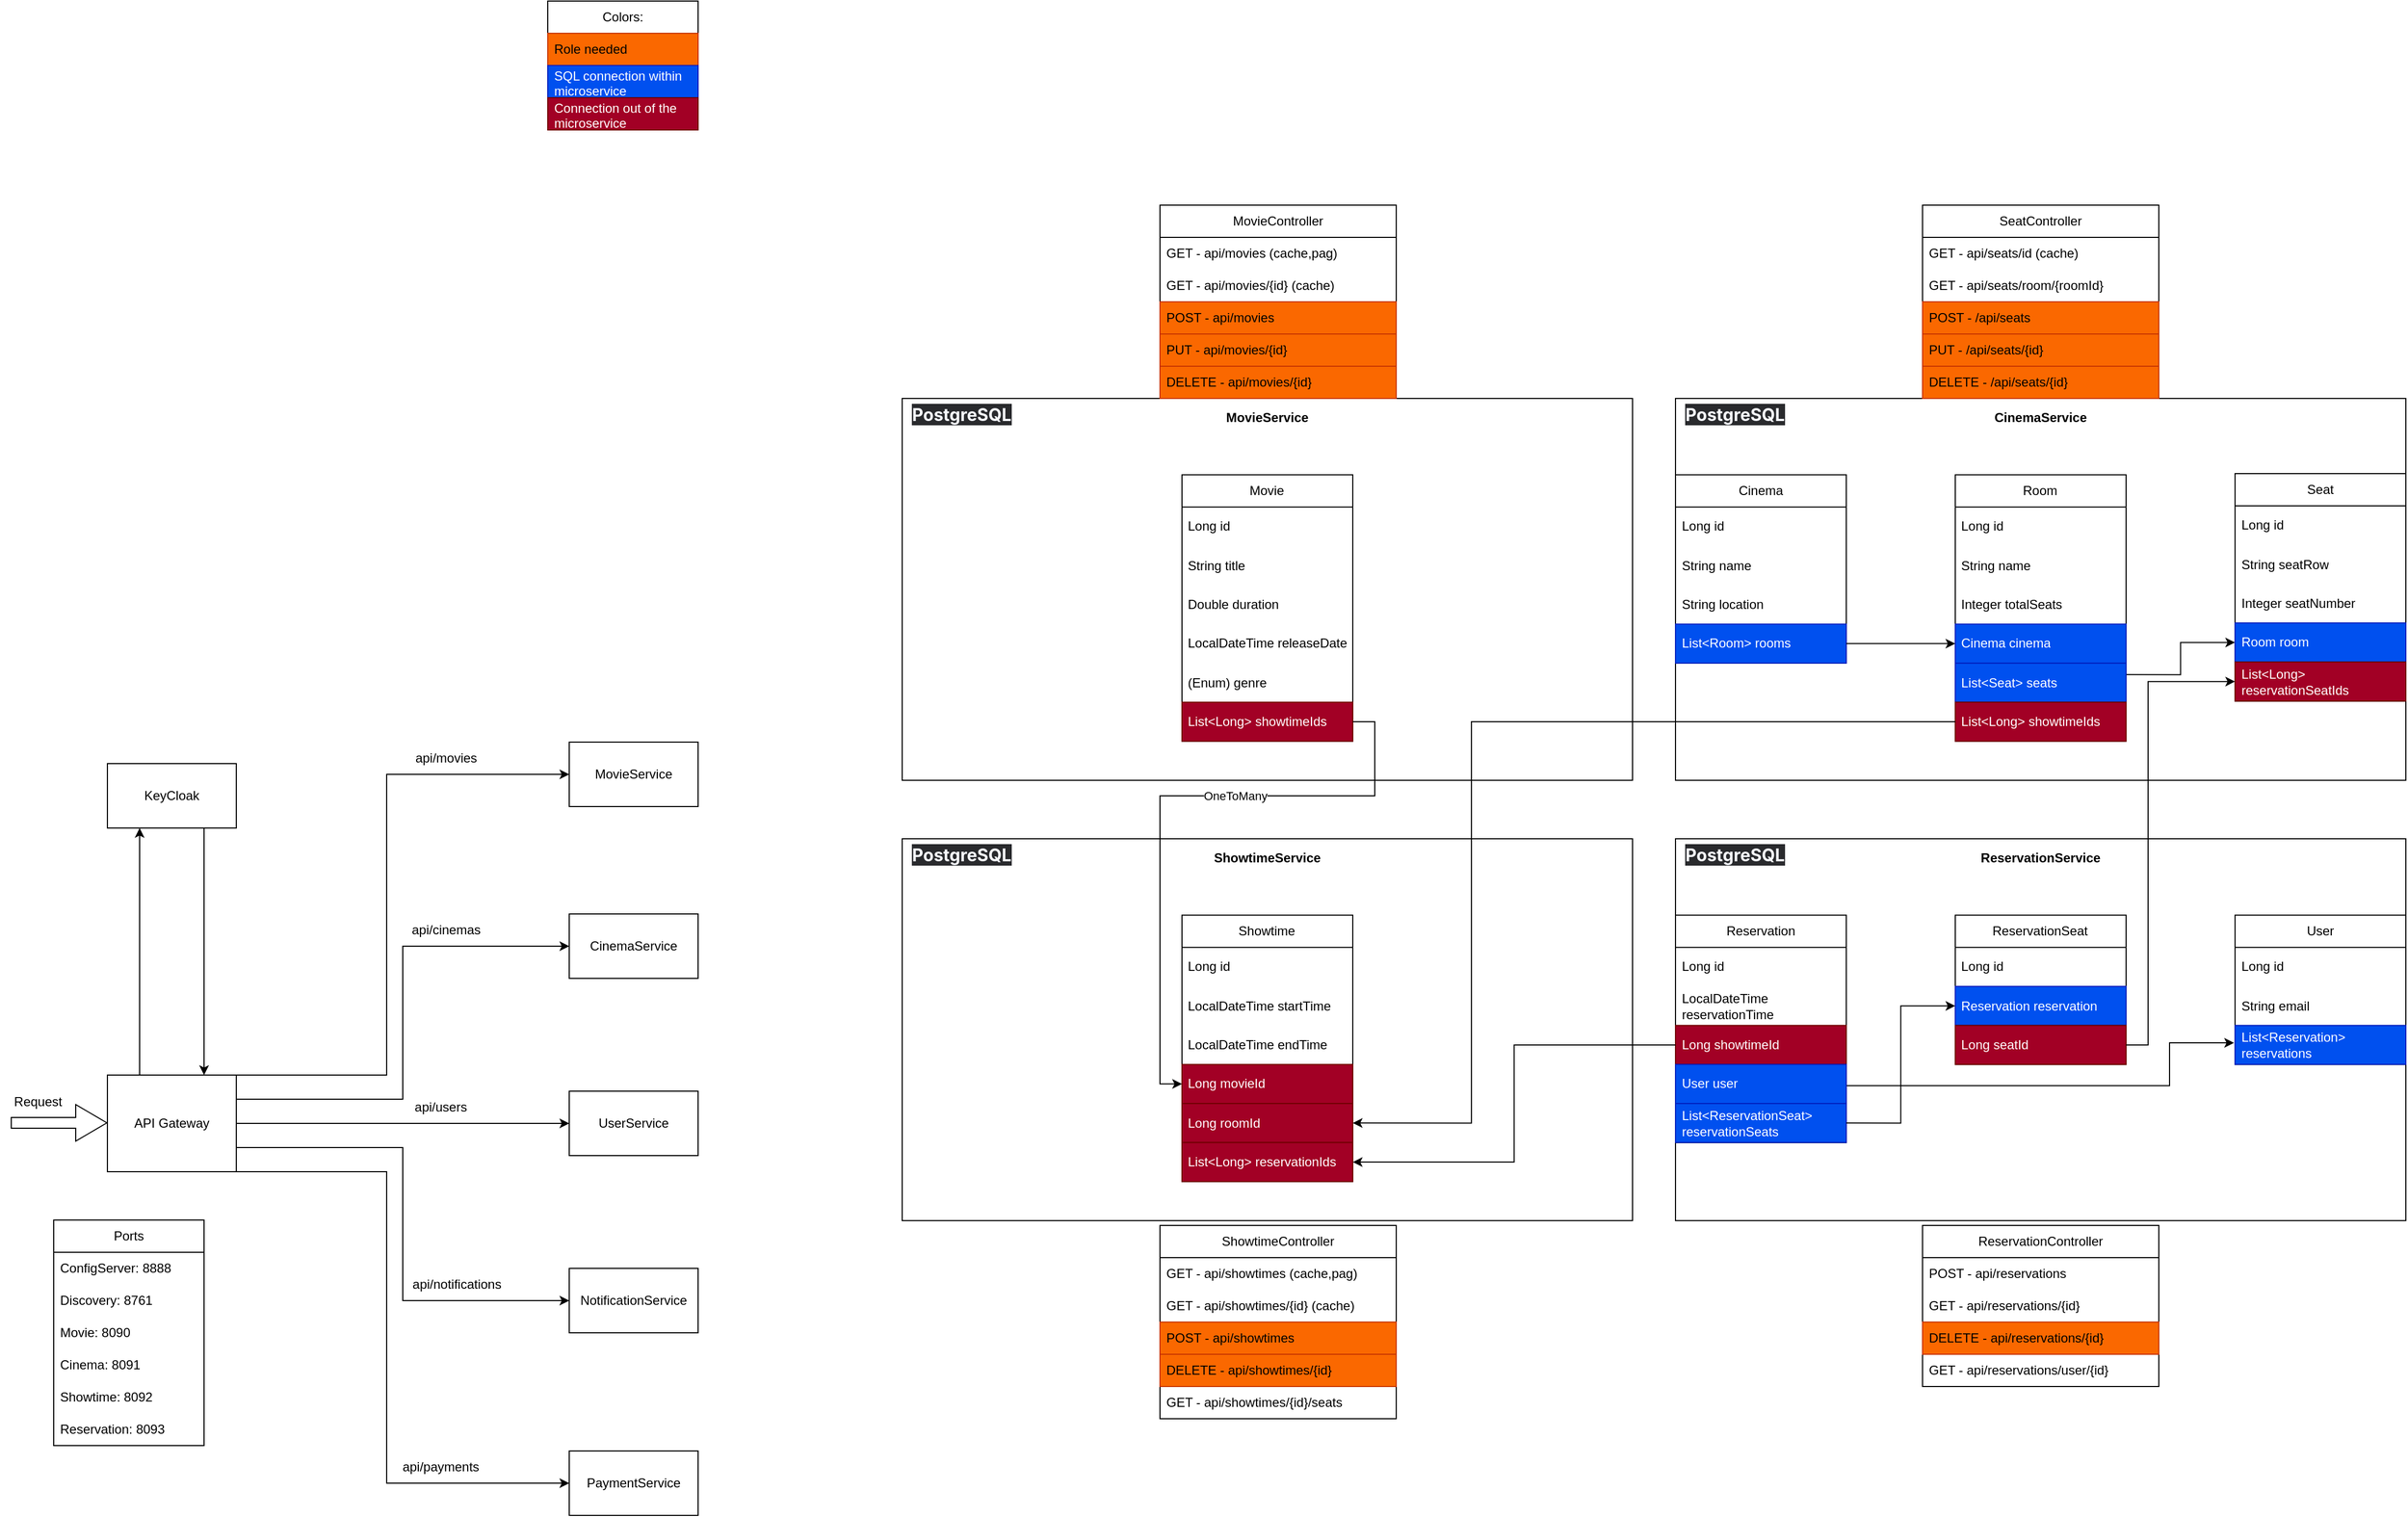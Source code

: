 <mxfile version="26.1.3">
  <diagram id="C5RBs43oDa-KdzZeNtuy" name="Page-1">
    <mxGraphModel dx="1259" dy="3000" grid="1" gridSize="10" guides="1" tooltips="1" connect="1" arrows="1" fold="1" page="1" pageScale="1" pageWidth="827" pageHeight="1169" math="0" shadow="0">
      <root>
        <mxCell id="WIyWlLk6GJQsqaUBKTNV-0" />
        <mxCell id="WIyWlLk6GJQsqaUBKTNV-1" parent="WIyWlLk6GJQsqaUBKTNV-0" />
        <mxCell id="PJKf-jVnx4Yq2oBsgzTQ-20" style="edgeStyle=orthogonalEdgeStyle;rounded=0;orthogonalLoop=1;jettySize=auto;html=1;exitX=0.75;exitY=1;exitDx=0;exitDy=0;entryX=0.75;entryY=0;entryDx=0;entryDy=0;" parent="WIyWlLk6GJQsqaUBKTNV-1" source="PJKf-jVnx4Yq2oBsgzTQ-15" target="PJKf-jVnx4Yq2oBsgzTQ-18" edge="1">
          <mxGeometry relative="1" as="geometry" />
        </mxCell>
        <mxCell id="PJKf-jVnx4Yq2oBsgzTQ-15" value="KeyCloak" style="rounded=0;whiteSpace=wrap;html=1;" parent="WIyWlLk6GJQsqaUBKTNV-1" vertex="1">
          <mxGeometry x="130" y="-770" width="120" height="60" as="geometry" />
        </mxCell>
        <mxCell id="PJKf-jVnx4Yq2oBsgzTQ-19" style="edgeStyle=orthogonalEdgeStyle;rounded=0;orthogonalLoop=1;jettySize=auto;html=1;exitX=0.25;exitY=0;exitDx=0;exitDy=0;entryX=0.25;entryY=1;entryDx=0;entryDy=0;" parent="WIyWlLk6GJQsqaUBKTNV-1" source="PJKf-jVnx4Yq2oBsgzTQ-18" target="PJKf-jVnx4Yq2oBsgzTQ-15" edge="1">
          <mxGeometry relative="1" as="geometry" />
        </mxCell>
        <mxCell id="PJKf-jVnx4Yq2oBsgzTQ-35" style="edgeStyle=orthogonalEdgeStyle;rounded=0;orthogonalLoop=1;jettySize=auto;html=1;exitX=1;exitY=0.25;exitDx=0;exitDy=0;entryX=0;entryY=0.5;entryDx=0;entryDy=0;" parent="WIyWlLk6GJQsqaUBKTNV-1" source="PJKf-jVnx4Yq2oBsgzTQ-18" target="PJKf-jVnx4Yq2oBsgzTQ-29" edge="1">
          <mxGeometry relative="1" as="geometry" />
        </mxCell>
        <mxCell id="PJKf-jVnx4Yq2oBsgzTQ-37" style="edgeStyle=orthogonalEdgeStyle;rounded=0;orthogonalLoop=1;jettySize=auto;html=1;exitX=1;exitY=0.5;exitDx=0;exitDy=0;entryX=0;entryY=0.5;entryDx=0;entryDy=0;" parent="WIyWlLk6GJQsqaUBKTNV-1" source="PJKf-jVnx4Yq2oBsgzTQ-18" target="PJKf-jVnx4Yq2oBsgzTQ-36" edge="1">
          <mxGeometry relative="1" as="geometry" />
        </mxCell>
        <mxCell id="PJKf-jVnx4Yq2oBsgzTQ-40" style="edgeStyle=orthogonalEdgeStyle;rounded=0;orthogonalLoop=1;jettySize=auto;html=1;exitX=1;exitY=0.75;exitDx=0;exitDy=0;entryX=0;entryY=0.5;entryDx=0;entryDy=0;" parent="WIyWlLk6GJQsqaUBKTNV-1" source="PJKf-jVnx4Yq2oBsgzTQ-18" target="PJKf-jVnx4Yq2oBsgzTQ-39" edge="1">
          <mxGeometry relative="1" as="geometry" />
        </mxCell>
        <mxCell id="PJKf-jVnx4Yq2oBsgzTQ-43" style="edgeStyle=orthogonalEdgeStyle;rounded=0;orthogonalLoop=1;jettySize=auto;html=1;exitX=1;exitY=0;exitDx=0;exitDy=0;entryX=0;entryY=0.5;entryDx=0;entryDy=0;" parent="WIyWlLk6GJQsqaUBKTNV-1" source="PJKf-jVnx4Yq2oBsgzTQ-18" target="PJKf-jVnx4Yq2oBsgzTQ-25" edge="1">
          <mxGeometry relative="1" as="geometry">
            <Array as="points">
              <mxPoint x="390" y="-480" />
              <mxPoint x="390" y="-760" />
            </Array>
          </mxGeometry>
        </mxCell>
        <mxCell id="PJKf-jVnx4Yq2oBsgzTQ-44" style="edgeStyle=orthogonalEdgeStyle;rounded=0;orthogonalLoop=1;jettySize=auto;html=1;exitX=1;exitY=1;exitDx=0;exitDy=0;entryX=0;entryY=0.5;entryDx=0;entryDy=0;" parent="WIyWlLk6GJQsqaUBKTNV-1" source="PJKf-jVnx4Yq2oBsgzTQ-18" target="PJKf-jVnx4Yq2oBsgzTQ-42" edge="1">
          <mxGeometry relative="1" as="geometry">
            <Array as="points">
              <mxPoint x="390" y="-390" />
              <mxPoint x="390" y="-100" />
            </Array>
          </mxGeometry>
        </mxCell>
        <mxCell id="PJKf-jVnx4Yq2oBsgzTQ-18" value="API Gateway" style="rounded=0;whiteSpace=wrap;html=1;" parent="WIyWlLk6GJQsqaUBKTNV-1" vertex="1">
          <mxGeometry x="130" y="-480" width="120" height="90" as="geometry" />
        </mxCell>
        <mxCell id="PJKf-jVnx4Yq2oBsgzTQ-21" value="" style="shape=flexArrow;endArrow=classic;html=1;rounded=0;width=10;endSize=9.33;endWidth=23;" parent="WIyWlLk6GJQsqaUBKTNV-1" edge="1">
          <mxGeometry width="50" height="50" relative="1" as="geometry">
            <mxPoint x="40" y="-435.5" as="sourcePoint" />
            <mxPoint x="130" y="-435.5" as="targetPoint" />
          </mxGeometry>
        </mxCell>
        <mxCell id="PJKf-jVnx4Yq2oBsgzTQ-22" value="Request" style="text;html=1;align=center;verticalAlign=middle;resizable=0;points=[];autosize=1;strokeColor=none;fillColor=none;" parent="WIyWlLk6GJQsqaUBKTNV-1" vertex="1">
          <mxGeometry x="30" y="-470" width="70" height="30" as="geometry" />
        </mxCell>
        <mxCell id="PJKf-jVnx4Yq2oBsgzTQ-25" value="MovieService" style="rounded=0;whiteSpace=wrap;html=1;" parent="WIyWlLk6GJQsqaUBKTNV-1" vertex="1">
          <mxGeometry x="560" y="-790" width="120" height="60" as="geometry" />
        </mxCell>
        <mxCell id="PJKf-jVnx4Yq2oBsgzTQ-28" value="api/movies" style="text;html=1;align=center;verticalAlign=middle;resizable=0;points=[];autosize=1;strokeColor=none;fillColor=none;" parent="WIyWlLk6GJQsqaUBKTNV-1" vertex="1">
          <mxGeometry x="405" y="-790" width="80" height="30" as="geometry" />
        </mxCell>
        <mxCell id="PJKf-jVnx4Yq2oBsgzTQ-29" value="CinemaService" style="rounded=0;whiteSpace=wrap;html=1;" parent="WIyWlLk6GJQsqaUBKTNV-1" vertex="1">
          <mxGeometry x="560" y="-630" width="120" height="60" as="geometry" />
        </mxCell>
        <mxCell id="PJKf-jVnx4Yq2oBsgzTQ-32" value="api/cinemas" style="text;html=1;align=center;verticalAlign=middle;resizable=0;points=[];autosize=1;strokeColor=none;fillColor=none;" parent="WIyWlLk6GJQsqaUBKTNV-1" vertex="1">
          <mxGeometry x="400" y="-630" width="90" height="30" as="geometry" />
        </mxCell>
        <mxCell id="PJKf-jVnx4Yq2oBsgzTQ-36" value="UserService" style="rounded=0;whiteSpace=wrap;html=1;" parent="WIyWlLk6GJQsqaUBKTNV-1" vertex="1">
          <mxGeometry x="560" y="-465" width="120" height="60" as="geometry" />
        </mxCell>
        <mxCell id="PJKf-jVnx4Yq2oBsgzTQ-38" value="api/users" style="text;html=1;align=center;verticalAlign=middle;resizable=0;points=[];autosize=1;strokeColor=none;fillColor=none;" parent="WIyWlLk6GJQsqaUBKTNV-1" vertex="1">
          <mxGeometry x="405" y="-465" width="70" height="30" as="geometry" />
        </mxCell>
        <mxCell id="PJKf-jVnx4Yq2oBsgzTQ-39" value="NotificationService" style="rounded=0;whiteSpace=wrap;html=1;" parent="WIyWlLk6GJQsqaUBKTNV-1" vertex="1">
          <mxGeometry x="560" y="-300" width="120" height="60" as="geometry" />
        </mxCell>
        <mxCell id="PJKf-jVnx4Yq2oBsgzTQ-41" value="api/notifications" style="text;html=1;align=center;verticalAlign=middle;resizable=0;points=[];autosize=1;strokeColor=none;fillColor=none;" parent="WIyWlLk6GJQsqaUBKTNV-1" vertex="1">
          <mxGeometry x="400" y="-300" width="110" height="30" as="geometry" />
        </mxCell>
        <mxCell id="PJKf-jVnx4Yq2oBsgzTQ-42" value="PaymentService" style="rounded=0;whiteSpace=wrap;html=1;" parent="WIyWlLk6GJQsqaUBKTNV-1" vertex="1">
          <mxGeometry x="560" y="-130" width="120" height="60" as="geometry" />
        </mxCell>
        <mxCell id="PJKf-jVnx4Yq2oBsgzTQ-45" value="api/payments" style="text;html=1;align=center;verticalAlign=middle;resizable=0;points=[];autosize=1;strokeColor=none;fillColor=none;" parent="WIyWlLk6GJQsqaUBKTNV-1" vertex="1">
          <mxGeometry x="395" y="-130" width="90" height="30" as="geometry" />
        </mxCell>
        <mxCell id="PJKf-jVnx4Yq2oBsgzTQ-46" value="Ports" style="swimlane;fontStyle=0;childLayout=stackLayout;horizontal=1;startSize=30;horizontalStack=0;resizeParent=1;resizeParentMax=0;resizeLast=0;collapsible=1;marginBottom=0;whiteSpace=wrap;html=1;" parent="WIyWlLk6GJQsqaUBKTNV-1" vertex="1">
          <mxGeometry x="80" y="-345" width="140" height="210" as="geometry" />
        </mxCell>
        <mxCell id="PJKf-jVnx4Yq2oBsgzTQ-47" value="ConfigServer: 8888" style="text;strokeColor=none;fillColor=none;align=left;verticalAlign=middle;spacingLeft=4;spacingRight=4;overflow=hidden;points=[[0,0.5],[1,0.5]];portConstraint=eastwest;rotatable=0;whiteSpace=wrap;html=1;" parent="PJKf-jVnx4Yq2oBsgzTQ-46" vertex="1">
          <mxGeometry y="30" width="140" height="30" as="geometry" />
        </mxCell>
        <mxCell id="PJKf-jVnx4Yq2oBsgzTQ-48" value="Discovery: 8761" style="text;strokeColor=none;fillColor=none;align=left;verticalAlign=middle;spacingLeft=4;spacingRight=4;overflow=hidden;points=[[0,0.5],[1,0.5]];portConstraint=eastwest;rotatable=0;whiteSpace=wrap;html=1;" parent="PJKf-jVnx4Yq2oBsgzTQ-46" vertex="1">
          <mxGeometry y="60" width="140" height="30" as="geometry" />
        </mxCell>
        <mxCell id="PJKf-jVnx4Yq2oBsgzTQ-49" value="Movie: 8090" style="text;strokeColor=none;fillColor=none;align=left;verticalAlign=middle;spacingLeft=4;spacingRight=4;overflow=hidden;points=[[0,0.5],[1,0.5]];portConstraint=eastwest;rotatable=0;whiteSpace=wrap;html=1;" parent="PJKf-jVnx4Yq2oBsgzTQ-46" vertex="1">
          <mxGeometry y="90" width="140" height="30" as="geometry" />
        </mxCell>
        <mxCell id="WiOYBrSql4D1Gw5pHT52-97" value="Cinema: 8091" style="text;strokeColor=none;fillColor=none;align=left;verticalAlign=middle;spacingLeft=4;spacingRight=4;overflow=hidden;points=[[0,0.5],[1,0.5]];portConstraint=eastwest;rotatable=0;whiteSpace=wrap;html=1;" parent="PJKf-jVnx4Yq2oBsgzTQ-46" vertex="1">
          <mxGeometry y="120" width="140" height="30" as="geometry" />
        </mxCell>
        <mxCell id="1nv9lDna1rAg315HcGiO-0" value="Showtime: 8092" style="text;strokeColor=none;fillColor=none;align=left;verticalAlign=middle;spacingLeft=4;spacingRight=4;overflow=hidden;points=[[0,0.5],[1,0.5]];portConstraint=eastwest;rotatable=0;whiteSpace=wrap;html=1;" parent="PJKf-jVnx4Yq2oBsgzTQ-46" vertex="1">
          <mxGeometry y="150" width="140" height="30" as="geometry" />
        </mxCell>
        <mxCell id="5EG6SM_OraX-agO98j8h-0" value="Reservation: 8093" style="text;strokeColor=none;fillColor=none;align=left;verticalAlign=middle;spacingLeft=4;spacingRight=4;overflow=hidden;points=[[0,0.5],[1,0.5]];portConstraint=eastwest;rotatable=0;whiteSpace=wrap;html=1;" parent="PJKf-jVnx4Yq2oBsgzTQ-46" vertex="1">
          <mxGeometry y="180" width="140" height="30" as="geometry" />
        </mxCell>
        <mxCell id="gdouTfoXXiuZc2-UNnxc-37" value="Colors:" style="swimlane;fontStyle=0;childLayout=stackLayout;horizontal=1;startSize=30;horizontalStack=0;resizeParent=1;resizeParentMax=0;resizeLast=0;collapsible=1;marginBottom=0;whiteSpace=wrap;html=1;" parent="WIyWlLk6GJQsqaUBKTNV-1" vertex="1">
          <mxGeometry x="540" y="-1480" width="140" height="120" as="geometry" />
        </mxCell>
        <mxCell id="gdouTfoXXiuZc2-UNnxc-39" value="Role needed" style="text;strokeColor=#C73500;fillColor=#fa6800;align=left;verticalAlign=middle;spacingLeft=4;spacingRight=4;overflow=hidden;points=[[0,0.5],[1,0.5]];portConstraint=eastwest;rotatable=0;whiteSpace=wrap;html=1;fontColor=#000000;" parent="gdouTfoXXiuZc2-UNnxc-37" vertex="1">
          <mxGeometry y="30" width="140" height="30" as="geometry" />
        </mxCell>
        <mxCell id="gdouTfoXXiuZc2-UNnxc-41" value="SQL connection within microservice" style="text;strokeColor=#001DBC;fillColor=#0050ef;align=left;verticalAlign=middle;spacingLeft=4;spacingRight=4;overflow=hidden;points=[[0,0.5],[1,0.5]];portConstraint=eastwest;rotatable=0;whiteSpace=wrap;html=1;fontColor=#ffffff;" parent="gdouTfoXXiuZc2-UNnxc-37" vertex="1">
          <mxGeometry y="60" width="140" height="30" as="geometry" />
        </mxCell>
        <mxCell id="gdouTfoXXiuZc2-UNnxc-42" value="Connection out of the microservice" style="text;strokeColor=#6F0000;fillColor=#a20025;align=left;verticalAlign=middle;spacingLeft=4;spacingRight=4;overflow=hidden;points=[[0,0.5],[1,0.5]];portConstraint=eastwest;rotatable=0;whiteSpace=wrap;html=1;fontColor=#ffffff;" parent="gdouTfoXXiuZc2-UNnxc-37" vertex="1">
          <mxGeometry y="90" width="140" height="30" as="geometry" />
        </mxCell>
        <mxCell id="WiOYBrSql4D1Gw5pHT52-100" value="" style="group" parent="WIyWlLk6GJQsqaUBKTNV-1" vertex="1" connectable="0">
          <mxGeometry x="870" y="-1110.003" width="680" height="355.543" as="geometry" />
        </mxCell>
        <mxCell id="WiOYBrSql4D1Gw5pHT52-99" value="" style="rounded=0;whiteSpace=wrap;html=1;" parent="WiOYBrSql4D1Gw5pHT52-100" vertex="1">
          <mxGeometry y="0.003" width="680" height="355.54" as="geometry" />
        </mxCell>
        <mxCell id="OH8wwOLy9I2YWy9BTSWH-0" value="Movie" style="swimlane;fontStyle=0;childLayout=stackLayout;horizontal=1;startSize=30;horizontalStack=0;resizeParent=1;resizeParentMax=0;resizeLast=0;collapsible=1;marginBottom=0;whiteSpace=wrap;html=1;" parent="WiOYBrSql4D1Gw5pHT52-100" vertex="1">
          <mxGeometry x="260.491" y="71.087" width="159.027" height="248.103" as="geometry" />
        </mxCell>
        <mxCell id="OH8wwOLy9I2YWy9BTSWH-1" value="Long id" style="text;strokeColor=none;fillColor=none;align=left;verticalAlign=middle;spacingLeft=4;spacingRight=4;overflow=hidden;points=[[0,0.5],[1,0.5]];portConstraint=eastwest;rotatable=0;whiteSpace=wrap;html=1;" parent="OH8wwOLy9I2YWy9BTSWH-0" vertex="1">
          <mxGeometry y="30" width="159.027" height="36.35" as="geometry" />
        </mxCell>
        <mxCell id="OH8wwOLy9I2YWy9BTSWH-2" value="String title" style="text;strokeColor=none;fillColor=none;align=left;verticalAlign=middle;spacingLeft=4;spacingRight=4;overflow=hidden;points=[[0,0.5],[1,0.5]];portConstraint=eastwest;rotatable=0;whiteSpace=wrap;html=1;" parent="OH8wwOLy9I2YWy9BTSWH-0" vertex="1">
          <mxGeometry y="66.35" width="159.027" height="36.35" as="geometry" />
        </mxCell>
        <mxCell id="OH8wwOLy9I2YWy9BTSWH-3" value="Double duration" style="text;strokeColor=none;fillColor=none;align=left;verticalAlign=middle;spacingLeft=4;spacingRight=4;overflow=hidden;points=[[0,0.5],[1,0.5]];portConstraint=eastwest;rotatable=0;whiteSpace=wrap;html=1;" parent="OH8wwOLy9I2YWy9BTSWH-0" vertex="1">
          <mxGeometry y="102.701" width="159.027" height="36.35" as="geometry" />
        </mxCell>
        <mxCell id="OH8wwOLy9I2YWy9BTSWH-28" value="LocalDateTime releaseDate" style="text;strokeColor=none;fillColor=none;align=left;verticalAlign=middle;spacingLeft=4;spacingRight=4;overflow=hidden;points=[[0,0.5],[1,0.5]];portConstraint=eastwest;rotatable=0;whiteSpace=wrap;html=1;" parent="OH8wwOLy9I2YWy9BTSWH-0" vertex="1">
          <mxGeometry y="139.051" width="159.027" height="36.35" as="geometry" />
        </mxCell>
        <mxCell id="OH8wwOLy9I2YWy9BTSWH-17" value="(Enum) genre" style="text;strokeColor=none;fillColor=none;align=left;verticalAlign=middle;spacingLeft=4;spacingRight=4;overflow=hidden;points=[[0,0.5],[1,0.5]];portConstraint=eastwest;rotatable=0;whiteSpace=wrap;html=1;" parent="OH8wwOLy9I2YWy9BTSWH-0" vertex="1">
          <mxGeometry y="175.402" width="159.027" height="36.35" as="geometry" />
        </mxCell>
        <mxCell id="sUJshtcy-ZBB7ZE9HucJ-34" value="List&amp;lt;Long&amp;gt; showtimeIds" style="text;strokeColor=#6F0000;fillColor=#a20025;align=left;verticalAlign=middle;spacingLeft=4;spacingRight=4;overflow=hidden;points=[[0,0.5],[1,0.5]];portConstraint=eastwest;rotatable=0;whiteSpace=wrap;html=1;fontColor=#ffffff;" parent="OH8wwOLy9I2YWy9BTSWH-0" vertex="1">
          <mxGeometry y="211.752" width="159.027" height="36.35" as="geometry" />
        </mxCell>
        <mxCell id="sUJshtcy-ZBB7ZE9HucJ-71" value="&lt;strong style=&quot;color: rgb(248, 250, 255); font-family: Inter, system-ui, -apple-system, BlinkMacSystemFont, &amp;quot;Segoe UI&amp;quot;, Roboto, &amp;quot;Noto Sans&amp;quot;, Ubuntu, Cantarell, &amp;quot;Helvetica Neue&amp;quot;, Oxygen, &amp;quot;Open Sans&amp;quot;, sans-serif; font-size: 16.002px; text-align: left; text-wrap-mode: wrap; background-color: rgb(41, 42, 45);&quot;&gt;PostgreSQL&lt;/strong&gt;" style="text;html=1;align=center;verticalAlign=middle;resizable=0;points=[];autosize=1;strokeColor=none;fillColor=none;" parent="WiOYBrSql4D1Gw5pHT52-100" vertex="1">
          <mxGeometry y="0.003" width="110" height="30" as="geometry" />
        </mxCell>
        <mxCell id="sUJshtcy-ZBB7ZE9HucJ-2" value="MovieService" style="text;html=1;align=center;verticalAlign=middle;whiteSpace=wrap;rounded=0;fontStyle=1" parent="WiOYBrSql4D1Gw5pHT52-100" vertex="1">
          <mxGeometry x="305.926" width="68.154" height="36.35" as="geometry" />
        </mxCell>
        <mxCell id="WiOYBrSql4D1Gw5pHT52-101" value="" style="group" parent="WIyWlLk6GJQsqaUBKTNV-1" vertex="1" connectable="0">
          <mxGeometry x="1590" y="-1110.003" width="680" height="355.543" as="geometry" />
        </mxCell>
        <mxCell id="WiOYBrSql4D1Gw5pHT52-102" value="" style="rounded=0;whiteSpace=wrap;html=1;" parent="WiOYBrSql4D1Gw5pHT52-101" vertex="1">
          <mxGeometry y="0.003" width="680" height="355.54" as="geometry" />
        </mxCell>
        <mxCell id="WiOYBrSql4D1Gw5pHT52-103" value="Cinema" style="swimlane;fontStyle=0;childLayout=stackLayout;horizontal=1;startSize=30;horizontalStack=0;resizeParent=1;resizeParentMax=0;resizeLast=0;collapsible=1;marginBottom=0;whiteSpace=wrap;html=1;" parent="WiOYBrSql4D1Gw5pHT52-101" vertex="1">
          <mxGeometry x="0.001" y="71.087" width="159.027" height="175.402" as="geometry" />
        </mxCell>
        <mxCell id="WiOYBrSql4D1Gw5pHT52-104" value="Long id" style="text;strokeColor=none;fillColor=none;align=left;verticalAlign=middle;spacingLeft=4;spacingRight=4;overflow=hidden;points=[[0,0.5],[1,0.5]];portConstraint=eastwest;rotatable=0;whiteSpace=wrap;html=1;" parent="WiOYBrSql4D1Gw5pHT52-103" vertex="1">
          <mxGeometry y="30" width="159.027" height="36.35" as="geometry" />
        </mxCell>
        <mxCell id="WiOYBrSql4D1Gw5pHT52-105" value="String name" style="text;strokeColor=none;fillColor=none;align=left;verticalAlign=middle;spacingLeft=4;spacingRight=4;overflow=hidden;points=[[0,0.5],[1,0.5]];portConstraint=eastwest;rotatable=0;whiteSpace=wrap;html=1;" parent="WiOYBrSql4D1Gw5pHT52-103" vertex="1">
          <mxGeometry y="66.35" width="159.027" height="36.35" as="geometry" />
        </mxCell>
        <mxCell id="WiOYBrSql4D1Gw5pHT52-106" value="String location" style="text;strokeColor=none;fillColor=none;align=left;verticalAlign=middle;spacingLeft=4;spacingRight=4;overflow=hidden;points=[[0,0.5],[1,0.5]];portConstraint=eastwest;rotatable=0;whiteSpace=wrap;html=1;" parent="WiOYBrSql4D1Gw5pHT52-103" vertex="1">
          <mxGeometry y="102.701" width="159.027" height="36.35" as="geometry" />
        </mxCell>
        <mxCell id="WiOYBrSql4D1Gw5pHT52-169" value="List&amp;lt;Room&amp;gt; rooms" style="text;strokeColor=#001DBC;fillColor=#0050ef;align=left;verticalAlign=middle;spacingLeft=4;spacingRight=4;overflow=hidden;points=[[0,0.5],[1,0.5]];portConstraint=eastwest;rotatable=0;whiteSpace=wrap;html=1;fontColor=#ffffff;" parent="WiOYBrSql4D1Gw5pHT52-103" vertex="1">
          <mxGeometry y="139.051" width="159.027" height="36.35" as="geometry" />
        </mxCell>
        <mxCell id="WiOYBrSql4D1Gw5pHT52-111" value="&lt;strong style=&quot;color: rgb(248, 250, 255); font-family: Inter, system-ui, -apple-system, BlinkMacSystemFont, &amp;quot;Segoe UI&amp;quot;, Roboto, &amp;quot;Noto Sans&amp;quot;, Ubuntu, Cantarell, &amp;quot;Helvetica Neue&amp;quot;, Oxygen, &amp;quot;Open Sans&amp;quot;, sans-serif; font-size: 16.002px; text-align: left; text-wrap-mode: wrap; background-color: rgb(41, 42, 45);&quot;&gt;PostgreSQL&lt;/strong&gt;" style="text;html=1;align=center;verticalAlign=middle;resizable=0;points=[];autosize=1;strokeColor=none;fillColor=none;" parent="WiOYBrSql4D1Gw5pHT52-101" vertex="1">
          <mxGeometry y="0.003" width="110" height="30" as="geometry" />
        </mxCell>
        <mxCell id="WiOYBrSql4D1Gw5pHT52-112" value="CinemaService" style="text;html=1;align=center;verticalAlign=middle;whiteSpace=wrap;rounded=0;fontStyle=1" parent="WiOYBrSql4D1Gw5pHT52-101" vertex="1">
          <mxGeometry x="305.926" width="68.154" height="36.35" as="geometry" />
        </mxCell>
        <mxCell id="OI7wT00bF3bCO601Q9EA-2" style="edgeStyle=orthogonalEdgeStyle;rounded=0;orthogonalLoop=1;jettySize=auto;html=1;exitX=1;exitY=0.75;exitDx=0;exitDy=0;entryX=0;entryY=0.5;entryDx=0;entryDy=0;" parent="WiOYBrSql4D1Gw5pHT52-101" source="WiOYBrSql4D1Gw5pHT52-113" target="WiOYBrSql4D1Gw5pHT52-127" edge="1">
          <mxGeometry relative="1" as="geometry" />
        </mxCell>
        <mxCell id="WiOYBrSql4D1Gw5pHT52-113" value="Room" style="swimlane;fontStyle=0;childLayout=stackLayout;horizontal=1;startSize=30;horizontalStack=0;resizeParent=1;resizeParentMax=0;resizeLast=0;collapsible=1;marginBottom=0;whiteSpace=wrap;html=1;" parent="WiOYBrSql4D1Gw5pHT52-101" vertex="1">
          <mxGeometry x="260.491" y="71.087" width="159.027" height="248.103" as="geometry" />
        </mxCell>
        <mxCell id="WiOYBrSql4D1Gw5pHT52-114" value="Long id" style="text;strokeColor=none;fillColor=none;align=left;verticalAlign=middle;spacingLeft=4;spacingRight=4;overflow=hidden;points=[[0,0.5],[1,0.5]];portConstraint=eastwest;rotatable=0;whiteSpace=wrap;html=1;" parent="WiOYBrSql4D1Gw5pHT52-113" vertex="1">
          <mxGeometry y="30" width="159.027" height="36.35" as="geometry" />
        </mxCell>
        <mxCell id="WiOYBrSql4D1Gw5pHT52-115" value="String name" style="text;strokeColor=none;fillColor=none;align=left;verticalAlign=middle;spacingLeft=4;spacingRight=4;overflow=hidden;points=[[0,0.5],[1,0.5]];portConstraint=eastwest;rotatable=0;whiteSpace=wrap;html=1;" parent="WiOYBrSql4D1Gw5pHT52-113" vertex="1">
          <mxGeometry y="66.35" width="159.027" height="36.35" as="geometry" />
        </mxCell>
        <mxCell id="WiOYBrSql4D1Gw5pHT52-116" value="Integer totalSeats" style="text;strokeColor=none;fillColor=none;align=left;verticalAlign=middle;spacingLeft=4;spacingRight=4;overflow=hidden;points=[[0,0.5],[1,0.5]];portConstraint=eastwest;rotatable=0;whiteSpace=wrap;html=1;" parent="WiOYBrSql4D1Gw5pHT52-113" vertex="1">
          <mxGeometry y="102.701" width="159.027" height="36.35" as="geometry" />
        </mxCell>
        <mxCell id="WiOYBrSql4D1Gw5pHT52-117" value="Cinema cinema" style="text;strokeColor=#001DBC;fillColor=#0050ef;align=left;verticalAlign=middle;spacingLeft=4;spacingRight=4;overflow=hidden;points=[[0,0.5],[1,0.5]];portConstraint=eastwest;rotatable=0;whiteSpace=wrap;html=1;fontColor=#ffffff;" parent="WiOYBrSql4D1Gw5pHT52-113" vertex="1">
          <mxGeometry y="139.051" width="159.027" height="36.35" as="geometry" />
        </mxCell>
        <mxCell id="WiOYBrSql4D1Gw5pHT52-118" value="List&amp;lt;Seat&amp;gt; seats" style="text;strokeColor=#001DBC;fillColor=#0050ef;align=left;verticalAlign=middle;spacingLeft=4;spacingRight=4;overflow=hidden;points=[[0,0.5],[1,0.5]];portConstraint=eastwest;rotatable=0;whiteSpace=wrap;html=1;fontColor=#ffffff;" parent="WiOYBrSql4D1Gw5pHT52-113" vertex="1">
          <mxGeometry y="175.402" width="159.027" height="36.35" as="geometry" />
        </mxCell>
        <mxCell id="WiOYBrSql4D1Gw5pHT52-119" value="List&amp;lt;Long&amp;gt; showtimeIds" style="text;strokeColor=#6F0000;fillColor=#a20025;align=left;verticalAlign=middle;spacingLeft=4;spacingRight=4;overflow=hidden;points=[[0,0.5],[1,0.5]];portConstraint=eastwest;rotatable=0;whiteSpace=wrap;html=1;fontColor=#ffffff;" parent="WiOYBrSql4D1Gw5pHT52-113" vertex="1">
          <mxGeometry y="211.752" width="159.027" height="36.35" as="geometry" />
        </mxCell>
        <mxCell id="WiOYBrSql4D1Gw5pHT52-121" value="Seat" style="swimlane;fontStyle=0;childLayout=stackLayout;horizontal=1;startSize=30;horizontalStack=0;resizeParent=1;resizeParentMax=0;resizeLast=0;collapsible=1;marginBottom=0;whiteSpace=wrap;html=1;" parent="WiOYBrSql4D1Gw5pHT52-101" vertex="1">
          <mxGeometry x="520.97" y="70.003" width="159.03" height="211.752" as="geometry" />
        </mxCell>
        <mxCell id="WiOYBrSql4D1Gw5pHT52-122" value="Long id" style="text;strokeColor=none;fillColor=none;align=left;verticalAlign=middle;spacingLeft=4;spacingRight=4;overflow=hidden;points=[[0,0.5],[1,0.5]];portConstraint=eastwest;rotatable=0;whiteSpace=wrap;html=1;" parent="WiOYBrSql4D1Gw5pHT52-121" vertex="1">
          <mxGeometry y="30" width="159.03" height="36.35" as="geometry" />
        </mxCell>
        <mxCell id="WiOYBrSql4D1Gw5pHT52-123" value="String seatRow" style="text;strokeColor=none;fillColor=none;align=left;verticalAlign=middle;spacingLeft=4;spacingRight=4;overflow=hidden;points=[[0,0.5],[1,0.5]];portConstraint=eastwest;rotatable=0;whiteSpace=wrap;html=1;" parent="WiOYBrSql4D1Gw5pHT52-121" vertex="1">
          <mxGeometry y="66.35" width="159.03" height="36.35" as="geometry" />
        </mxCell>
        <mxCell id="WiOYBrSql4D1Gw5pHT52-124" value="Integer seatNumber" style="text;strokeColor=none;fillColor=none;align=left;verticalAlign=middle;spacingLeft=4;spacingRight=4;overflow=hidden;points=[[0,0.5],[1,0.5]];portConstraint=eastwest;rotatable=0;whiteSpace=wrap;html=1;" parent="WiOYBrSql4D1Gw5pHT52-121" vertex="1">
          <mxGeometry y="102.701" width="159.03" height="36.35" as="geometry" />
        </mxCell>
        <mxCell id="WiOYBrSql4D1Gw5pHT52-127" value="Room room" style="text;strokeColor=#001DBC;fillColor=#0050ef;align=left;verticalAlign=middle;spacingLeft=4;spacingRight=4;overflow=hidden;points=[[0,0.5],[1,0.5]];portConstraint=eastwest;rotatable=0;whiteSpace=wrap;html=1;fontColor=#ffffff;" parent="WiOYBrSql4D1Gw5pHT52-121" vertex="1">
          <mxGeometry y="139.051" width="159.03" height="36.35" as="geometry" />
        </mxCell>
        <mxCell id="OI7wT00bF3bCO601Q9EA-7" value="List&amp;lt;Long&amp;gt; reservationSeatIds" style="text;strokeColor=#6F0000;fillColor=#a20025;align=left;verticalAlign=middle;spacingLeft=4;spacingRight=4;overflow=hidden;points=[[0,0.5],[1,0.5]];portConstraint=eastwest;rotatable=0;whiteSpace=wrap;html=1;fontColor=#ffffff;" parent="WiOYBrSql4D1Gw5pHT52-121" vertex="1">
          <mxGeometry y="175.402" width="159.03" height="36.35" as="geometry" />
        </mxCell>
        <mxCell id="OI7wT00bF3bCO601Q9EA-1" style="edgeStyle=orthogonalEdgeStyle;rounded=0;orthogonalLoop=1;jettySize=auto;html=1;exitX=1;exitY=0.5;exitDx=0;exitDy=0;entryX=0;entryY=0.5;entryDx=0;entryDy=0;" parent="WiOYBrSql4D1Gw5pHT52-101" source="WiOYBrSql4D1Gw5pHT52-169" target="WiOYBrSql4D1Gw5pHT52-117" edge="1">
          <mxGeometry relative="1" as="geometry" />
        </mxCell>
        <mxCell id="WiOYBrSql4D1Gw5pHT52-129" value="" style="group" parent="WIyWlLk6GJQsqaUBKTNV-1" vertex="1" connectable="0">
          <mxGeometry x="870" y="-700.003" width="680" height="355.543" as="geometry" />
        </mxCell>
        <mxCell id="WiOYBrSql4D1Gw5pHT52-130" value="" style="rounded=0;whiteSpace=wrap;html=1;" parent="WiOYBrSql4D1Gw5pHT52-129" vertex="1">
          <mxGeometry y="0.003" width="680" height="355.54" as="geometry" />
        </mxCell>
        <mxCell id="WiOYBrSql4D1Gw5pHT52-131" value="Showtime" style="swimlane;fontStyle=0;childLayout=stackLayout;horizontal=1;startSize=30;horizontalStack=0;resizeParent=1;resizeParentMax=0;resizeLast=0;collapsible=1;marginBottom=0;whiteSpace=wrap;html=1;" parent="WiOYBrSql4D1Gw5pHT52-129" vertex="1">
          <mxGeometry x="260.491" y="71.087" width="159.027" height="248.103" as="geometry" />
        </mxCell>
        <mxCell id="WiOYBrSql4D1Gw5pHT52-132" value="Long id" style="text;strokeColor=none;fillColor=none;align=left;verticalAlign=middle;spacingLeft=4;spacingRight=4;overflow=hidden;points=[[0,0.5],[1,0.5]];portConstraint=eastwest;rotatable=0;whiteSpace=wrap;html=1;" parent="WiOYBrSql4D1Gw5pHT52-131" vertex="1">
          <mxGeometry y="30" width="159.027" height="36.35" as="geometry" />
        </mxCell>
        <mxCell id="WiOYBrSql4D1Gw5pHT52-133" value="LocalDateTime startTime" style="text;strokeColor=none;fillColor=none;align=left;verticalAlign=middle;spacingLeft=4;spacingRight=4;overflow=hidden;points=[[0,0.5],[1,0.5]];portConstraint=eastwest;rotatable=0;whiteSpace=wrap;html=1;" parent="WiOYBrSql4D1Gw5pHT52-131" vertex="1">
          <mxGeometry y="66.35" width="159.027" height="36.35" as="geometry" />
        </mxCell>
        <mxCell id="WiOYBrSql4D1Gw5pHT52-134" value="LocalDateTime endTime" style="text;strokeColor=none;fillColor=none;align=left;verticalAlign=middle;spacingLeft=4;spacingRight=4;overflow=hidden;points=[[0,0.5],[1,0.5]];portConstraint=eastwest;rotatable=0;whiteSpace=wrap;html=1;" parent="WiOYBrSql4D1Gw5pHT52-131" vertex="1">
          <mxGeometry y="102.701" width="159.027" height="36.35" as="geometry" />
        </mxCell>
        <mxCell id="WiOYBrSql4D1Gw5pHT52-135" value="Long movieId" style="text;strokeColor=#6F0000;fillColor=#a20025;align=left;verticalAlign=middle;spacingLeft=4;spacingRight=4;overflow=hidden;points=[[0,0.5],[1,0.5]];portConstraint=eastwest;rotatable=0;whiteSpace=wrap;html=1;fontColor=#ffffff;" parent="WiOYBrSql4D1Gw5pHT52-131" vertex="1">
          <mxGeometry y="139.051" width="159.027" height="36.35" as="geometry" />
        </mxCell>
        <mxCell id="WiOYBrSql4D1Gw5pHT52-170" value="Long roomId" style="text;strokeColor=#6F0000;fillColor=#a20025;align=left;verticalAlign=middle;spacingLeft=4;spacingRight=4;overflow=hidden;points=[[0,0.5],[1,0.5]];portConstraint=eastwest;rotatable=0;whiteSpace=wrap;html=1;fontColor=#ffffff;" parent="WiOYBrSql4D1Gw5pHT52-131" vertex="1">
          <mxGeometry y="175.402" width="159.027" height="36.35" as="geometry" />
        </mxCell>
        <mxCell id="WiOYBrSql4D1Gw5pHT52-171" value="List&amp;lt;Long&amp;gt; reservationIds" style="text;strokeColor=#6F0000;fillColor=#a20025;align=left;verticalAlign=middle;spacingLeft=4;spacingRight=4;overflow=hidden;points=[[0,0.5],[1,0.5]];portConstraint=eastwest;rotatable=0;whiteSpace=wrap;html=1;fontColor=#ffffff;" parent="WiOYBrSql4D1Gw5pHT52-131" vertex="1">
          <mxGeometry y="211.752" width="159.027" height="36.35" as="geometry" />
        </mxCell>
        <mxCell id="WiOYBrSql4D1Gw5pHT52-139" value="&lt;strong style=&quot;color: rgb(248, 250, 255); font-family: Inter, system-ui, -apple-system, BlinkMacSystemFont, &amp;quot;Segoe UI&amp;quot;, Roboto, &amp;quot;Noto Sans&amp;quot;, Ubuntu, Cantarell, &amp;quot;Helvetica Neue&amp;quot;, Oxygen, &amp;quot;Open Sans&amp;quot;, sans-serif; font-size: 16.002px; text-align: left; text-wrap-mode: wrap; background-color: rgb(41, 42, 45);&quot;&gt;PostgreSQL&lt;/strong&gt;" style="text;html=1;align=center;verticalAlign=middle;resizable=0;points=[];autosize=1;strokeColor=none;fillColor=none;" parent="WiOYBrSql4D1Gw5pHT52-129" vertex="1">
          <mxGeometry y="0.003" width="110" height="30" as="geometry" />
        </mxCell>
        <mxCell id="WiOYBrSql4D1Gw5pHT52-140" value="ShowtimeService" style="text;html=1;align=center;verticalAlign=middle;whiteSpace=wrap;rounded=0;fontStyle=1" parent="WiOYBrSql4D1Gw5pHT52-129" vertex="1">
          <mxGeometry x="305.926" width="68.154" height="36.35" as="geometry" />
        </mxCell>
        <mxCell id="WiOYBrSql4D1Gw5pHT52-141" value="" style="group" parent="WIyWlLk6GJQsqaUBKTNV-1" vertex="1" connectable="0">
          <mxGeometry x="1590" y="-700.003" width="680" height="355.543" as="geometry" />
        </mxCell>
        <mxCell id="WiOYBrSql4D1Gw5pHT52-142" value="" style="rounded=0;whiteSpace=wrap;html=1;" parent="WiOYBrSql4D1Gw5pHT52-141" vertex="1">
          <mxGeometry y="0.003" width="680" height="355.54" as="geometry" />
        </mxCell>
        <mxCell id="OI7wT00bF3bCO601Q9EA-5" style="edgeStyle=orthogonalEdgeStyle;rounded=0;orthogonalLoop=1;jettySize=auto;html=1;exitX=1;exitY=0.75;exitDx=0;exitDy=0;" parent="WiOYBrSql4D1Gw5pHT52-141" source="WiOYBrSql4D1Gw5pHT52-143" edge="1">
          <mxGeometry relative="1" as="geometry">
            <mxPoint x="520" y="190.003" as="targetPoint" />
            <Array as="points">
              <mxPoint x="460" y="230" />
              <mxPoint x="460" y="190" />
            </Array>
          </mxGeometry>
        </mxCell>
        <mxCell id="WiOYBrSql4D1Gw5pHT52-143" value="Reservation" style="swimlane;fontStyle=0;childLayout=stackLayout;horizontal=1;startSize=30;horizontalStack=0;resizeParent=1;resizeParentMax=0;resizeLast=0;collapsible=1;marginBottom=0;whiteSpace=wrap;html=1;" parent="WiOYBrSql4D1Gw5pHT52-141" vertex="1">
          <mxGeometry x="0.001" y="71.087" width="159.027" height="211.752" as="geometry" />
        </mxCell>
        <mxCell id="WiOYBrSql4D1Gw5pHT52-144" value="Long id" style="text;strokeColor=none;fillColor=none;align=left;verticalAlign=middle;spacingLeft=4;spacingRight=4;overflow=hidden;points=[[0,0.5],[1,0.5]];portConstraint=eastwest;rotatable=0;whiteSpace=wrap;html=1;" parent="WiOYBrSql4D1Gw5pHT52-143" vertex="1">
          <mxGeometry y="30" width="159.027" height="36.35" as="geometry" />
        </mxCell>
        <mxCell id="WiOYBrSql4D1Gw5pHT52-145" value="LocalDateTime reservationTime" style="text;strokeColor=none;fillColor=none;align=left;verticalAlign=middle;spacingLeft=4;spacingRight=4;overflow=hidden;points=[[0,0.5],[1,0.5]];portConstraint=eastwest;rotatable=0;whiteSpace=wrap;html=1;" parent="WiOYBrSql4D1Gw5pHT52-143" vertex="1">
          <mxGeometry y="66.35" width="159.027" height="36.35" as="geometry" />
        </mxCell>
        <mxCell id="WiOYBrSql4D1Gw5pHT52-147" value="Long showtimeId" style="text;strokeColor=#6F0000;fillColor=#a20025;align=left;verticalAlign=middle;spacingLeft=4;spacingRight=4;overflow=hidden;points=[[0,0.5],[1,0.5]];portConstraint=eastwest;rotatable=0;whiteSpace=wrap;html=1;fontColor=#ffffff;" parent="WiOYBrSql4D1Gw5pHT52-143" vertex="1">
          <mxGeometry y="102.701" width="159.027" height="36.35" as="geometry" />
        </mxCell>
        <mxCell id="WiOYBrSql4D1Gw5pHT52-146" value="User user" style="text;strokeColor=#001DBC;fillColor=#0050ef;align=left;verticalAlign=middle;spacingLeft=4;spacingRight=4;overflow=hidden;points=[[0,0.5],[1,0.5]];portConstraint=eastwest;rotatable=0;whiteSpace=wrap;html=1;fontColor=#ffffff;" parent="WiOYBrSql4D1Gw5pHT52-143" vertex="1">
          <mxGeometry y="139.051" width="159.027" height="36.35" as="geometry" />
        </mxCell>
        <mxCell id="WiOYBrSql4D1Gw5pHT52-150" value="List&amp;lt;ReservationSeat&amp;gt; reservationSeats" style="text;strokeColor=#001DBC;fillColor=#0050ef;align=left;verticalAlign=middle;spacingLeft=4;spacingRight=4;overflow=hidden;points=[[0,0.5],[1,0.5]];portConstraint=eastwest;rotatable=0;whiteSpace=wrap;html=1;fontColor=#ffffff;" parent="WiOYBrSql4D1Gw5pHT52-143" vertex="1">
          <mxGeometry y="175.402" width="159.027" height="36.35" as="geometry" />
        </mxCell>
        <mxCell id="WiOYBrSql4D1Gw5pHT52-151" value="&lt;strong style=&quot;color: rgb(248, 250, 255); font-family: Inter, system-ui, -apple-system, BlinkMacSystemFont, &amp;quot;Segoe UI&amp;quot;, Roboto, &amp;quot;Noto Sans&amp;quot;, Ubuntu, Cantarell, &amp;quot;Helvetica Neue&amp;quot;, Oxygen, &amp;quot;Open Sans&amp;quot;, sans-serif; font-size: 16.002px; text-align: left; text-wrap-mode: wrap; background-color: rgb(41, 42, 45);&quot;&gt;PostgreSQL&lt;/strong&gt;" style="text;html=1;align=center;verticalAlign=middle;resizable=0;points=[];autosize=1;strokeColor=none;fillColor=none;" parent="WiOYBrSql4D1Gw5pHT52-141" vertex="1">
          <mxGeometry y="0.003" width="110" height="30" as="geometry" />
        </mxCell>
        <mxCell id="WiOYBrSql4D1Gw5pHT52-152" value="ReservationService" style="text;html=1;align=center;verticalAlign=middle;whiteSpace=wrap;rounded=0;fontStyle=1" parent="WiOYBrSql4D1Gw5pHT52-141" vertex="1">
          <mxGeometry x="305.926" width="68.154" height="36.35" as="geometry" />
        </mxCell>
        <mxCell id="WiOYBrSql4D1Gw5pHT52-153" value="ReservationSeat" style="swimlane;fontStyle=0;childLayout=stackLayout;horizontal=1;startSize=30;horizontalStack=0;resizeParent=1;resizeParentMax=0;resizeLast=0;collapsible=1;marginBottom=0;whiteSpace=wrap;html=1;" parent="WiOYBrSql4D1Gw5pHT52-141" vertex="1">
          <mxGeometry x="260.491" y="71.087" width="159.027" height="139.051" as="geometry" />
        </mxCell>
        <mxCell id="WiOYBrSql4D1Gw5pHT52-154" value="Long id" style="text;strokeColor=none;fillColor=none;align=left;verticalAlign=middle;spacingLeft=4;spacingRight=4;overflow=hidden;points=[[0,0.5],[1,0.5]];portConstraint=eastwest;rotatable=0;whiteSpace=wrap;html=1;" parent="WiOYBrSql4D1Gw5pHT52-153" vertex="1">
          <mxGeometry y="30" width="159.027" height="36.35" as="geometry" />
        </mxCell>
        <mxCell id="WiOYBrSql4D1Gw5pHT52-155" value="Reservation reservation" style="text;strokeColor=#001DBC;fillColor=#0050ef;align=left;verticalAlign=middle;spacingLeft=4;spacingRight=4;overflow=hidden;points=[[0,0.5],[1,0.5]];portConstraint=eastwest;rotatable=0;whiteSpace=wrap;html=1;fontColor=#ffffff;" parent="WiOYBrSql4D1Gw5pHT52-153" vertex="1">
          <mxGeometry y="66.35" width="159.027" height="36.35" as="geometry" />
        </mxCell>
        <mxCell id="WiOYBrSql4D1Gw5pHT52-175" value="Long seatId" style="text;strokeColor=#6F0000;fillColor=#a20025;align=left;verticalAlign=middle;spacingLeft=4;spacingRight=4;overflow=hidden;points=[[0,0.5],[1,0.5]];portConstraint=eastwest;rotatable=0;whiteSpace=wrap;html=1;fontColor=#ffffff;" parent="WiOYBrSql4D1Gw5pHT52-153" vertex="1">
          <mxGeometry y="102.701" width="159.027" height="36.35" as="geometry" />
        </mxCell>
        <mxCell id="WiOYBrSql4D1Gw5pHT52-161" value="User" style="swimlane;fontStyle=0;childLayout=stackLayout;horizontal=1;startSize=30;horizontalStack=0;resizeParent=1;resizeParentMax=0;resizeLast=0;collapsible=1;marginBottom=0;whiteSpace=wrap;html=1;" parent="WiOYBrSql4D1Gw5pHT52-141" vertex="1">
          <mxGeometry x="520.97" y="71.083" width="159.03" height="139.051" as="geometry" />
        </mxCell>
        <mxCell id="WiOYBrSql4D1Gw5pHT52-162" value="Long id" style="text;strokeColor=none;fillColor=none;align=left;verticalAlign=middle;spacingLeft=4;spacingRight=4;overflow=hidden;points=[[0,0.5],[1,0.5]];portConstraint=eastwest;rotatable=0;whiteSpace=wrap;html=1;" parent="WiOYBrSql4D1Gw5pHT52-161" vertex="1">
          <mxGeometry y="30" width="159.03" height="36.35" as="geometry" />
        </mxCell>
        <mxCell id="WiOYBrSql4D1Gw5pHT52-163" value="String email" style="text;strokeColor=none;fillColor=none;align=left;verticalAlign=middle;spacingLeft=4;spacingRight=4;overflow=hidden;points=[[0,0.5],[1,0.5]];portConstraint=eastwest;rotatable=0;whiteSpace=wrap;html=1;" parent="WiOYBrSql4D1Gw5pHT52-161" vertex="1">
          <mxGeometry y="66.35" width="159.03" height="36.35" as="geometry" />
        </mxCell>
        <mxCell id="WiOYBrSql4D1Gw5pHT52-168" value="List&amp;lt;Reservation&amp;gt; reservations" style="text;strokeColor=#001DBC;fillColor=#0050ef;align=left;verticalAlign=middle;spacingLeft=4;spacingRight=4;overflow=hidden;points=[[0,0.5],[1,0.5]];portConstraint=eastwest;rotatable=0;whiteSpace=wrap;html=1;fontColor=#ffffff;" parent="WiOYBrSql4D1Gw5pHT52-161" vertex="1">
          <mxGeometry y="102.701" width="159.03" height="36.35" as="geometry" />
        </mxCell>
        <mxCell id="OI7wT00bF3bCO601Q9EA-6" style="edgeStyle=orthogonalEdgeStyle;rounded=0;orthogonalLoop=1;jettySize=auto;html=1;exitX=1;exitY=0.5;exitDx=0;exitDy=0;entryX=0;entryY=0.5;entryDx=0;entryDy=0;" parent="WiOYBrSql4D1Gw5pHT52-141" source="WiOYBrSql4D1Gw5pHT52-150" target="WiOYBrSql4D1Gw5pHT52-155" edge="1">
          <mxGeometry relative="1" as="geometry" />
        </mxCell>
        <mxCell id="OI7wT00bF3bCO601Q9EA-0" style="edgeStyle=orthogonalEdgeStyle;rounded=0;orthogonalLoop=1;jettySize=auto;html=1;exitX=1;exitY=0.5;exitDx=0;exitDy=0;entryX=0;entryY=0.5;entryDx=0;entryDy=0;" parent="WIyWlLk6GJQsqaUBKTNV-1" source="sUJshtcy-ZBB7ZE9HucJ-34" target="WiOYBrSql4D1Gw5pHT52-135" edge="1">
          <mxGeometry relative="1" as="geometry">
            <Array as="points">
              <mxPoint x="1310" y="-809" />
              <mxPoint x="1310" y="-740" />
              <mxPoint x="1110" y="-740" />
              <mxPoint x="1110" y="-472" />
            </Array>
          </mxGeometry>
        </mxCell>
        <mxCell id="OI7wT00bF3bCO601Q9EA-9" value="OneToMany" style="edgeLabel;html=1;align=center;verticalAlign=middle;resizable=0;points=[];" parent="OI7wT00bF3bCO601Q9EA-0" vertex="1" connectable="0">
          <mxGeometry x="-0.242" y="-3" relative="1" as="geometry">
            <mxPoint x="-1" y="3" as="offset" />
          </mxGeometry>
        </mxCell>
        <mxCell id="OI7wT00bF3bCO601Q9EA-3" style="edgeStyle=orthogonalEdgeStyle;rounded=0;orthogonalLoop=1;jettySize=auto;html=1;exitX=0;exitY=0.5;exitDx=0;exitDy=0;entryX=1;entryY=0.5;entryDx=0;entryDy=0;" parent="WIyWlLk6GJQsqaUBKTNV-1" source="WiOYBrSql4D1Gw5pHT52-119" target="WiOYBrSql4D1Gw5pHT52-170" edge="1">
          <mxGeometry relative="1" as="geometry">
            <Array as="points">
              <mxPoint x="1400" y="-809" />
              <mxPoint x="1400" y="-435" />
            </Array>
          </mxGeometry>
        </mxCell>
        <mxCell id="OI7wT00bF3bCO601Q9EA-4" style="edgeStyle=orthogonalEdgeStyle;rounded=0;orthogonalLoop=1;jettySize=auto;html=1;exitX=0;exitY=0.5;exitDx=0;exitDy=0;entryX=1;entryY=0.5;entryDx=0;entryDy=0;" parent="WIyWlLk6GJQsqaUBKTNV-1" source="WiOYBrSql4D1Gw5pHT52-147" target="WiOYBrSql4D1Gw5pHT52-171" edge="1">
          <mxGeometry relative="1" as="geometry" />
        </mxCell>
        <mxCell id="OI7wT00bF3bCO601Q9EA-8" style="edgeStyle=orthogonalEdgeStyle;rounded=0;orthogonalLoop=1;jettySize=auto;html=1;exitX=1;exitY=0.5;exitDx=0;exitDy=0;entryX=0;entryY=0.5;entryDx=0;entryDy=0;" parent="WIyWlLk6GJQsqaUBKTNV-1" source="WiOYBrSql4D1Gw5pHT52-175" target="OI7wT00bF3bCO601Q9EA-7" edge="1">
          <mxGeometry relative="1" as="geometry">
            <Array as="points">
              <mxPoint x="2030" y="-508" />
              <mxPoint x="2030" y="-846" />
            </Array>
          </mxGeometry>
        </mxCell>
        <mxCell id="gdouTfoXXiuZc2-UNnxc-0" value="MovieController" style="swimlane;fontStyle=0;childLayout=stackLayout;horizontal=1;startSize=30;horizontalStack=0;resizeParent=1;resizeParentMax=0;resizeLast=0;collapsible=1;marginBottom=0;whiteSpace=wrap;html=1;" parent="WIyWlLk6GJQsqaUBKTNV-1" vertex="1">
          <mxGeometry x="1110" y="-1290" width="220" height="180" as="geometry" />
        </mxCell>
        <mxCell id="gdouTfoXXiuZc2-UNnxc-1" value="GET - api/movies (cache,pag)" style="text;align=left;verticalAlign=middle;spacingLeft=4;spacingRight=4;overflow=hidden;points=[[0,0.5],[1,0.5]];portConstraint=eastwest;rotatable=0;whiteSpace=wrap;html=1;" parent="gdouTfoXXiuZc2-UNnxc-0" vertex="1">
          <mxGeometry y="30" width="220" height="30" as="geometry" />
        </mxCell>
        <mxCell id="gdouTfoXXiuZc2-UNnxc-2" value="GET - api/movies/{id} (cache)" style="text;strokeColor=none;fillColor=none;align=left;verticalAlign=middle;spacingLeft=4;spacingRight=4;overflow=hidden;points=[[0,0.5],[1,0.5]];portConstraint=eastwest;rotatable=0;whiteSpace=wrap;html=1;" parent="gdouTfoXXiuZc2-UNnxc-0" vertex="1">
          <mxGeometry y="60" width="220" height="30" as="geometry" />
        </mxCell>
        <mxCell id="gdouTfoXXiuZc2-UNnxc-3" value="POST - api/movies" style="text;strokeColor=#C73500;fillColor=#fa6800;align=left;verticalAlign=middle;spacingLeft=4;spacingRight=4;overflow=hidden;points=[[0,0.5],[1,0.5]];portConstraint=eastwest;rotatable=0;whiteSpace=wrap;html=1;fontColor=#000000;" parent="gdouTfoXXiuZc2-UNnxc-0" vertex="1">
          <mxGeometry y="90" width="220" height="30" as="geometry" />
        </mxCell>
        <mxCell id="gdouTfoXXiuZc2-UNnxc-4" value="PUT - api/movies/{id}" style="text;strokeColor=#C73500;fillColor=#fa6800;align=left;verticalAlign=middle;spacingLeft=4;spacingRight=4;overflow=hidden;points=[[0,0.5],[1,0.5]];portConstraint=eastwest;rotatable=0;whiteSpace=wrap;html=1;fontColor=#000000;" parent="gdouTfoXXiuZc2-UNnxc-0" vertex="1">
          <mxGeometry y="120" width="220" height="30" as="geometry" />
        </mxCell>
        <mxCell id="gdouTfoXXiuZc2-UNnxc-18" value="DELETE - api/movies/{id}" style="text;strokeColor=#C73500;fillColor=#fa6800;align=left;verticalAlign=middle;spacingLeft=4;spacingRight=4;overflow=hidden;points=[[0,0.5],[1,0.5]];portConstraint=eastwest;rotatable=0;whiteSpace=wrap;html=1;fontColor=#000000;" parent="gdouTfoXXiuZc2-UNnxc-0" vertex="1">
          <mxGeometry y="150" width="220" height="30" as="geometry" />
        </mxCell>
        <mxCell id="OI7wT00bF3bCO601Q9EA-11" value="ShowtimeController" style="swimlane;fontStyle=0;childLayout=stackLayout;horizontal=1;startSize=30;horizontalStack=0;resizeParent=1;resizeParentMax=0;resizeLast=0;collapsible=1;marginBottom=0;whiteSpace=wrap;html=1;" parent="WIyWlLk6GJQsqaUBKTNV-1" vertex="1">
          <mxGeometry x="1110" y="-340" width="220" height="180" as="geometry" />
        </mxCell>
        <mxCell id="OI7wT00bF3bCO601Q9EA-12" value="GET - api/showtimes (cache,pag)" style="text;align=left;verticalAlign=middle;spacingLeft=4;spacingRight=4;overflow=hidden;points=[[0,0.5],[1,0.5]];portConstraint=eastwest;rotatable=0;whiteSpace=wrap;html=1;" parent="OI7wT00bF3bCO601Q9EA-11" vertex="1">
          <mxGeometry y="30" width="220" height="30" as="geometry" />
        </mxCell>
        <mxCell id="OI7wT00bF3bCO601Q9EA-13" value="GET - api/showtimes/{id} (cache)" style="text;align=left;verticalAlign=middle;spacingLeft=4;spacingRight=4;overflow=hidden;points=[[0,0.5],[1,0.5]];portConstraint=eastwest;rotatable=0;whiteSpace=wrap;html=1;" parent="OI7wT00bF3bCO601Q9EA-11" vertex="1">
          <mxGeometry y="60" width="220" height="30" as="geometry" />
        </mxCell>
        <mxCell id="OI7wT00bF3bCO601Q9EA-14" value="POST - api/showtimes" style="text;align=left;verticalAlign=middle;spacingLeft=4;spacingRight=4;overflow=hidden;points=[[0,0.5],[1,0.5]];portConstraint=eastwest;rotatable=0;whiteSpace=wrap;html=1;fillColor=#fa6800;fontColor=#000000;strokeColor=#C73500;" parent="OI7wT00bF3bCO601Q9EA-11" vertex="1">
          <mxGeometry y="90" width="220" height="30" as="geometry" />
        </mxCell>
        <mxCell id="OI7wT00bF3bCO601Q9EA-16" value="DELETE - api/showtimes/{id}" style="text;align=left;verticalAlign=middle;spacingLeft=4;spacingRight=4;overflow=hidden;points=[[0,0.5],[1,0.5]];portConstraint=eastwest;rotatable=0;whiteSpace=wrap;html=1;fillColor=#fa6800;fontColor=#000000;strokeColor=#C73500;" parent="OI7wT00bF3bCO601Q9EA-11" vertex="1">
          <mxGeometry y="120" width="220" height="30" as="geometry" />
        </mxCell>
        <mxCell id="OI7wT00bF3bCO601Q9EA-19" value="GET - api/showtimes/{id}/seats" style="text;align=left;verticalAlign=middle;spacingLeft=4;spacingRight=4;overflow=hidden;points=[[0,0.5],[1,0.5]];portConstraint=eastwest;rotatable=0;whiteSpace=wrap;html=1;" parent="OI7wT00bF3bCO601Q9EA-11" vertex="1">
          <mxGeometry y="150" width="220" height="30" as="geometry" />
        </mxCell>
        <mxCell id="OI7wT00bF3bCO601Q9EA-24" value="SeatController" style="swimlane;fontStyle=0;childLayout=stackLayout;horizontal=1;startSize=30;horizontalStack=0;resizeParent=1;resizeParentMax=0;resizeLast=0;collapsible=1;marginBottom=0;whiteSpace=wrap;html=1;" parent="WIyWlLk6GJQsqaUBKTNV-1" vertex="1">
          <mxGeometry x="1820" y="-1290" width="220" height="180" as="geometry" />
        </mxCell>
        <mxCell id="OI7wT00bF3bCO601Q9EA-25" value="GET - api/seats/id (cache)" style="text;align=left;verticalAlign=middle;spacingLeft=4;spacingRight=4;overflow=hidden;points=[[0,0.5],[1,0.5]];portConstraint=eastwest;rotatable=0;whiteSpace=wrap;html=1;" parent="OI7wT00bF3bCO601Q9EA-24" vertex="1">
          <mxGeometry y="30" width="220" height="30" as="geometry" />
        </mxCell>
        <mxCell id="OI7wT00bF3bCO601Q9EA-26" value="GET - api/seats/room/{roomId}" style="text;strokeColor=none;fillColor=none;align=left;verticalAlign=middle;spacingLeft=4;spacingRight=4;overflow=hidden;points=[[0,0.5],[1,0.5]];portConstraint=eastwest;rotatable=0;whiteSpace=wrap;html=1;" parent="OI7wT00bF3bCO601Q9EA-24" vertex="1">
          <mxGeometry y="60" width="220" height="30" as="geometry" />
        </mxCell>
        <mxCell id="OI7wT00bF3bCO601Q9EA-31" value="POST - /api/seats" style="text;strokeColor=#C73500;fillColor=#fa6800;align=left;verticalAlign=middle;spacingLeft=4;spacingRight=4;overflow=hidden;points=[[0,0.5],[1,0.5]];portConstraint=eastwest;rotatable=0;whiteSpace=wrap;html=1;fontColor=#000000;" parent="OI7wT00bF3bCO601Q9EA-24" vertex="1">
          <mxGeometry y="90" width="220" height="30" as="geometry" />
        </mxCell>
        <mxCell id="OI7wT00bF3bCO601Q9EA-32" value="PUT - /api/seats/{id}" style="text;strokeColor=#C73500;fillColor=#fa6800;align=left;verticalAlign=middle;spacingLeft=4;spacingRight=4;overflow=hidden;points=[[0,0.5],[1,0.5]];portConstraint=eastwest;rotatable=0;whiteSpace=wrap;html=1;fontColor=#000000;" parent="OI7wT00bF3bCO601Q9EA-24" vertex="1">
          <mxGeometry y="120" width="220" height="30" as="geometry" />
        </mxCell>
        <mxCell id="OI7wT00bF3bCO601Q9EA-33" value="DELETE - /api/seats/{id}" style="text;strokeColor=#C73500;fillColor=#fa6800;align=left;verticalAlign=middle;spacingLeft=4;spacingRight=4;overflow=hidden;points=[[0,0.5],[1,0.5]];portConstraint=eastwest;rotatable=0;whiteSpace=wrap;html=1;fontColor=#000000;" parent="OI7wT00bF3bCO601Q9EA-24" vertex="1">
          <mxGeometry y="150" width="220" height="30" as="geometry" />
        </mxCell>
        <mxCell id="OI7wT00bF3bCO601Q9EA-34" value="ReservationController" style="swimlane;fontStyle=0;childLayout=stackLayout;horizontal=1;startSize=30;horizontalStack=0;resizeParent=1;resizeParentMax=0;resizeLast=0;collapsible=1;marginBottom=0;whiteSpace=wrap;html=1;" parent="WIyWlLk6GJQsqaUBKTNV-1" vertex="1">
          <mxGeometry x="1820" y="-340" width="220" height="150" as="geometry" />
        </mxCell>
        <mxCell id="OI7wT00bF3bCO601Q9EA-35" value="POST - api/reservations" style="text;align=left;verticalAlign=middle;spacingLeft=4;spacingRight=4;overflow=hidden;points=[[0,0.5],[1,0.5]];portConstraint=eastwest;rotatable=0;whiteSpace=wrap;html=1;" parent="OI7wT00bF3bCO601Q9EA-34" vertex="1">
          <mxGeometry y="30" width="220" height="30" as="geometry" />
        </mxCell>
        <mxCell id="OI7wT00bF3bCO601Q9EA-36" value="GET - api/reservations/{id}" style="text;strokeColor=none;fillColor=none;align=left;verticalAlign=middle;spacingLeft=4;spacingRight=4;overflow=hidden;points=[[0,0.5],[1,0.5]];portConstraint=eastwest;rotatable=0;whiteSpace=wrap;html=1;" parent="OI7wT00bF3bCO601Q9EA-34" vertex="1">
          <mxGeometry y="60" width="220" height="30" as="geometry" />
        </mxCell>
        <mxCell id="OI7wT00bF3bCO601Q9EA-40" value="DELETE - api/reservations/{id}" style="text;strokeColor=#C73500;fillColor=#fa6800;align=left;verticalAlign=middle;spacingLeft=4;spacingRight=4;overflow=hidden;points=[[0,0.5],[1,0.5]];portConstraint=eastwest;rotatable=0;whiteSpace=wrap;html=1;fontColor=#000000;" parent="OI7wT00bF3bCO601Q9EA-34" vertex="1">
          <mxGeometry y="90" width="220" height="30" as="geometry" />
        </mxCell>
        <mxCell id="OI7wT00bF3bCO601Q9EA-42" value="GET - api/reservations/user/{id}" style="text;strokeColor=none;fillColor=none;align=left;verticalAlign=middle;spacingLeft=4;spacingRight=4;overflow=hidden;points=[[0,0.5],[1,0.5]];portConstraint=eastwest;rotatable=0;whiteSpace=wrap;html=1;" parent="OI7wT00bF3bCO601Q9EA-34" vertex="1">
          <mxGeometry y="120" width="220" height="30" as="geometry" />
        </mxCell>
      </root>
    </mxGraphModel>
  </diagram>
</mxfile>
